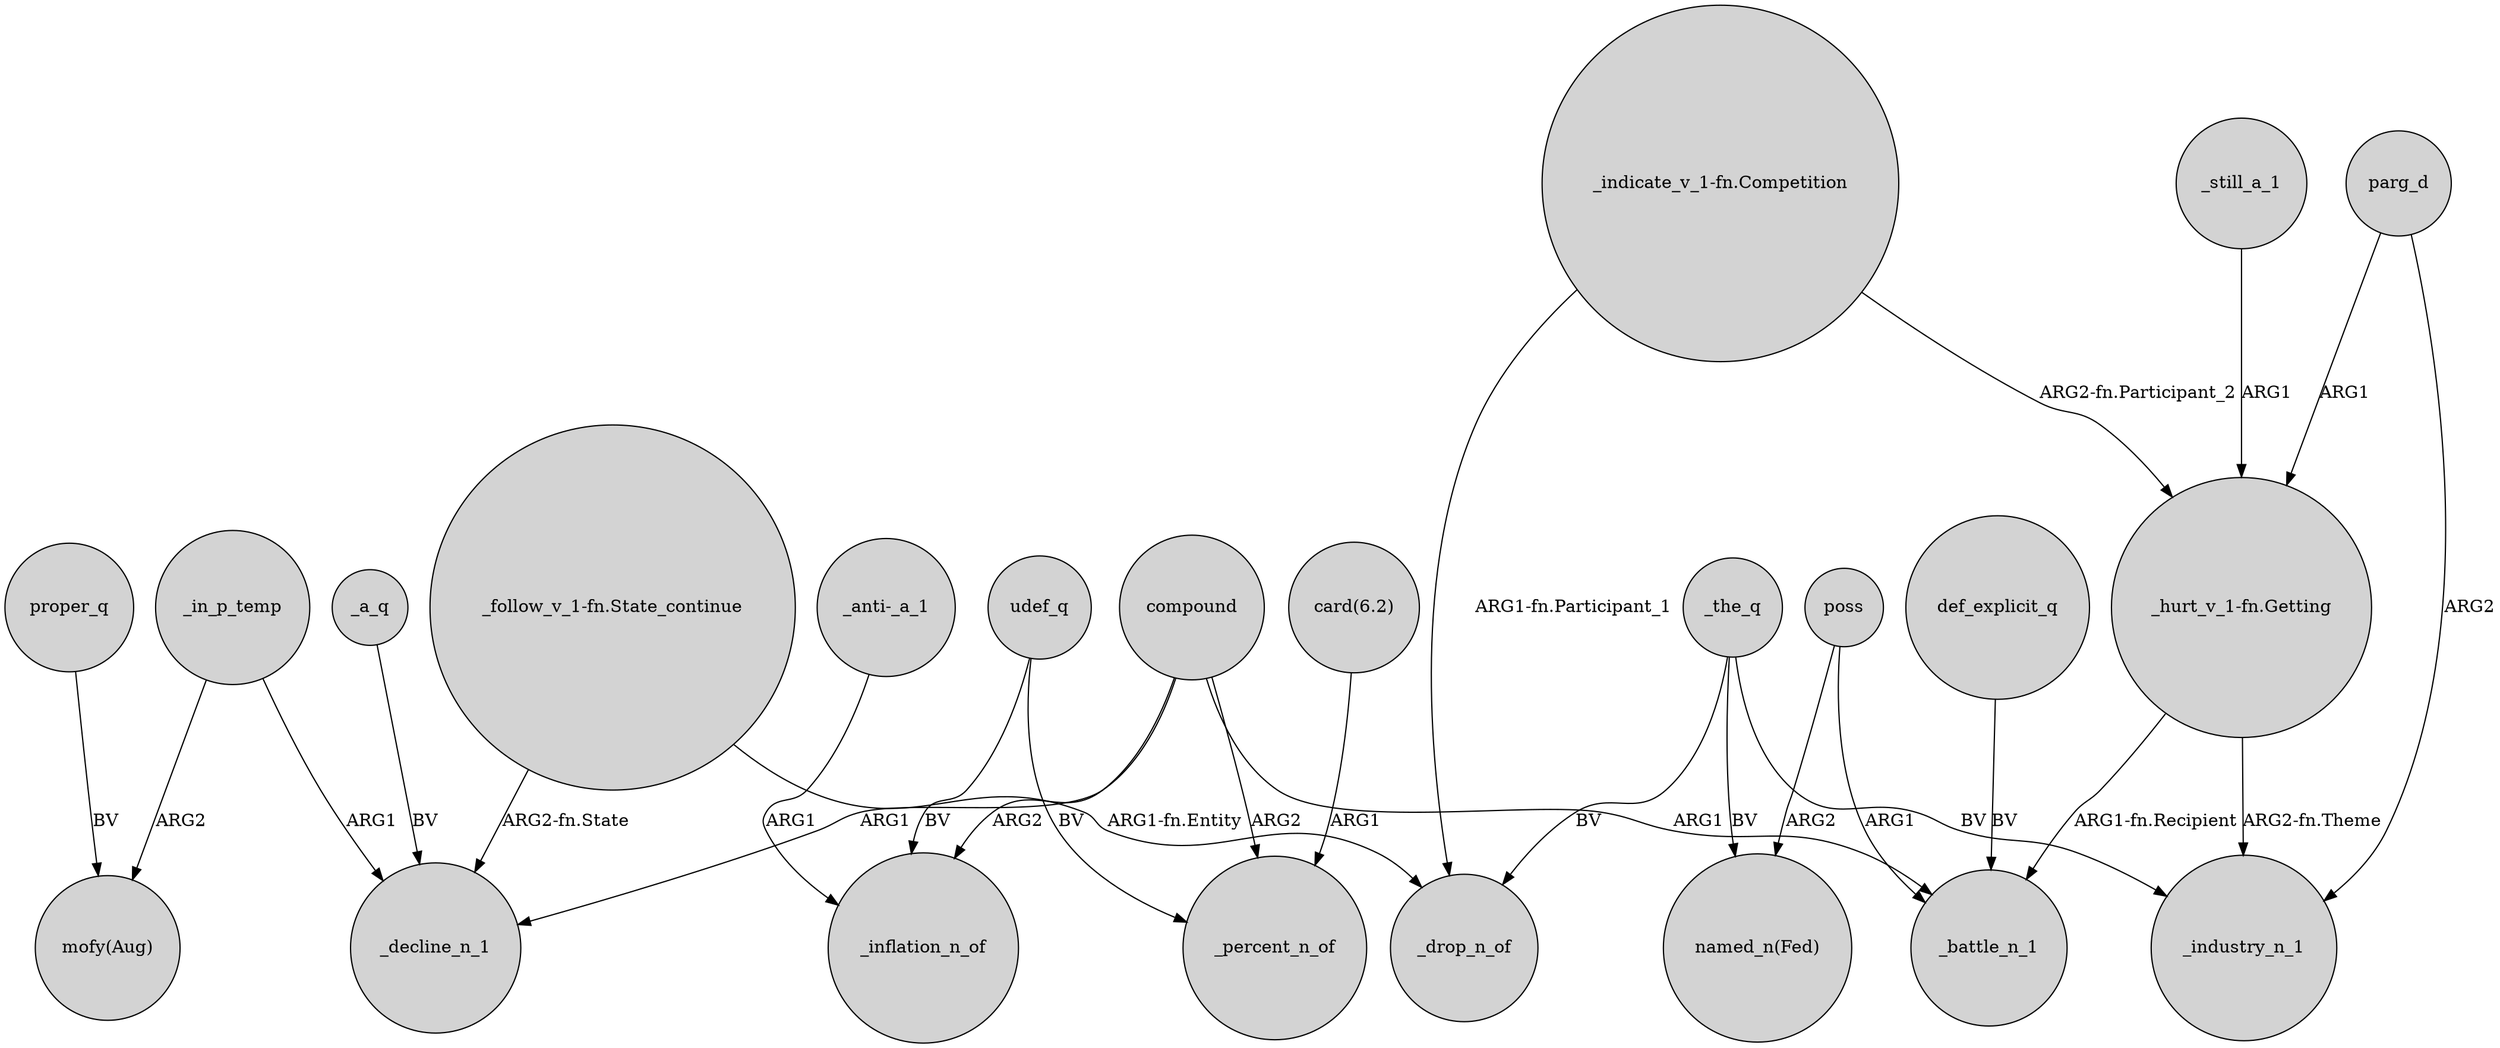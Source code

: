 digraph {
	node [shape=circle style=filled]
	_in_p_temp -> "mofy(Aug)" [label=ARG2]
	_still_a_1 -> "_hurt_v_1-fn.Getting" [label=ARG1]
	compound -> _inflation_n_of [label=ARG2]
	"_follow_v_1-fn.State_continue" -> _decline_n_1 [label="ARG2-fn.State"]
	"_hurt_v_1-fn.Getting" -> _industry_n_1 [label="ARG2-fn.Theme"]
	proper_q -> "mofy(Aug)" [label=BV]
	udef_q -> _inflation_n_of [label=BV]
	poss -> "named_n(Fed)" [label=ARG2]
	_the_q -> "named_n(Fed)" [label=BV]
	_a_q -> _decline_n_1 [label=BV]
	parg_d -> _industry_n_1 [label=ARG2]
	"_follow_v_1-fn.State_continue" -> _drop_n_of [label="ARG1-fn.Entity"]
	compound -> _decline_n_1 [label=ARG1]
	parg_d -> "_hurt_v_1-fn.Getting" [label=ARG1]
	compound -> _battle_n_1 [label=ARG1]
	poss -> _battle_n_1 [label=ARG1]
	udef_q -> _percent_n_of [label=BV]
	_the_q -> _drop_n_of [label=BV]
	compound -> _percent_n_of [label=ARG2]
	"_indicate_v_1-fn.Competition" -> "_hurt_v_1-fn.Getting" [label="ARG2-fn.Participant_2"]
	def_explicit_q -> _battle_n_1 [label=BV]
	"card(6.2)" -> _percent_n_of [label=ARG1]
	"_hurt_v_1-fn.Getting" -> _battle_n_1 [label="ARG1-fn.Recipient"]
	"_indicate_v_1-fn.Competition" -> _drop_n_of [label="ARG1-fn.Participant_1"]
	_the_q -> _industry_n_1 [label=BV]
	_in_p_temp -> _decline_n_1 [label=ARG1]
	"_anti-_a_1" -> _inflation_n_of [label=ARG1]
}
